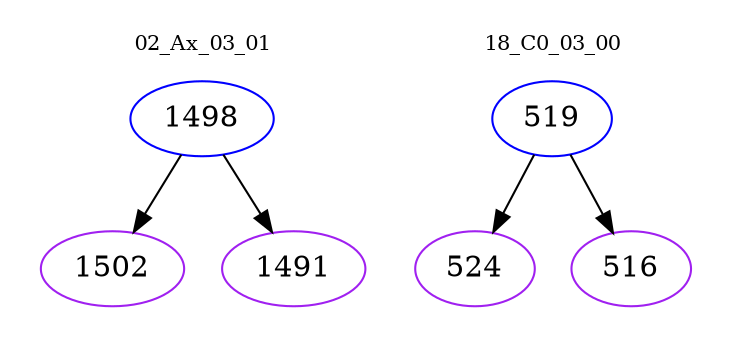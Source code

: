 digraph{
subgraph cluster_0 {
color = white
label = "02_Ax_03_01";
fontsize=10;
T0_1498 [label="1498", color="blue"]
T0_1498 -> T0_1502 [color="black"]
T0_1502 [label="1502", color="purple"]
T0_1498 -> T0_1491 [color="black"]
T0_1491 [label="1491", color="purple"]
}
subgraph cluster_1 {
color = white
label = "18_C0_03_00";
fontsize=10;
T1_519 [label="519", color="blue"]
T1_519 -> T1_524 [color="black"]
T1_524 [label="524", color="purple"]
T1_519 -> T1_516 [color="black"]
T1_516 [label="516", color="purple"]
}
}
